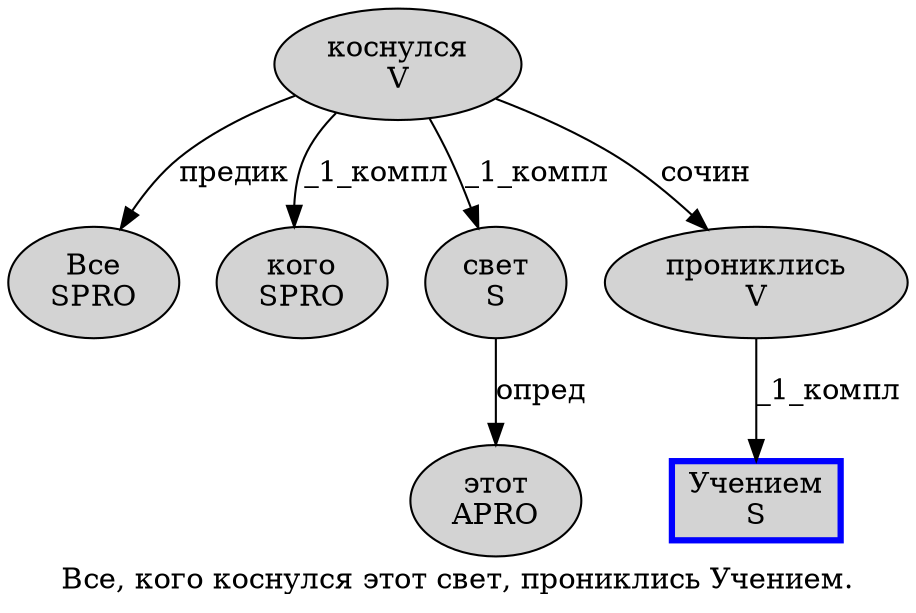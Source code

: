 digraph SENTENCE_615 {
	graph [label="Все, кого коснулся этот свет, прониклись Учением."]
	node [style=filled]
		0 [label="Все
SPRO" color="" fillcolor=lightgray penwidth=1 shape=ellipse]
		2 [label="кого
SPRO" color="" fillcolor=lightgray penwidth=1 shape=ellipse]
		3 [label="коснулся
V" color="" fillcolor=lightgray penwidth=1 shape=ellipse]
		4 [label="этот
APRO" color="" fillcolor=lightgray penwidth=1 shape=ellipse]
		5 [label="свет
S" color="" fillcolor=lightgray penwidth=1 shape=ellipse]
		7 [label="прониклись
V" color="" fillcolor=lightgray penwidth=1 shape=ellipse]
		8 [label="Учением
S" color=blue fillcolor=lightgray penwidth=3 shape=box]
			7 -> 8 [label="_1_компл"]
			5 -> 4 [label="опред"]
			3 -> 0 [label="предик"]
			3 -> 2 [label="_1_компл"]
			3 -> 5 [label="_1_компл"]
			3 -> 7 [label="сочин"]
}